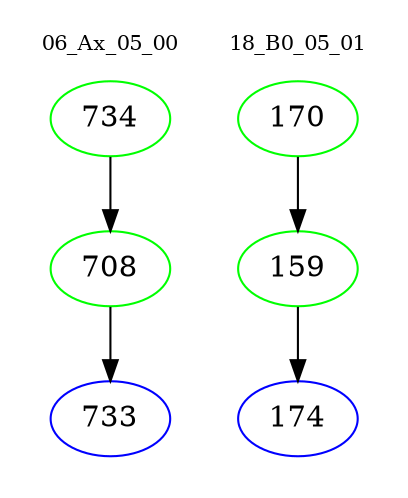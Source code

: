 digraph{
subgraph cluster_0 {
color = white
label = "06_Ax_05_00";
fontsize=10;
T0_734 [label="734", color="green"]
T0_734 -> T0_708 [color="black"]
T0_708 [label="708", color="green"]
T0_708 -> T0_733 [color="black"]
T0_733 [label="733", color="blue"]
}
subgraph cluster_1 {
color = white
label = "18_B0_05_01";
fontsize=10;
T1_170 [label="170", color="green"]
T1_170 -> T1_159 [color="black"]
T1_159 [label="159", color="green"]
T1_159 -> T1_174 [color="black"]
T1_174 [label="174", color="blue"]
}
}

